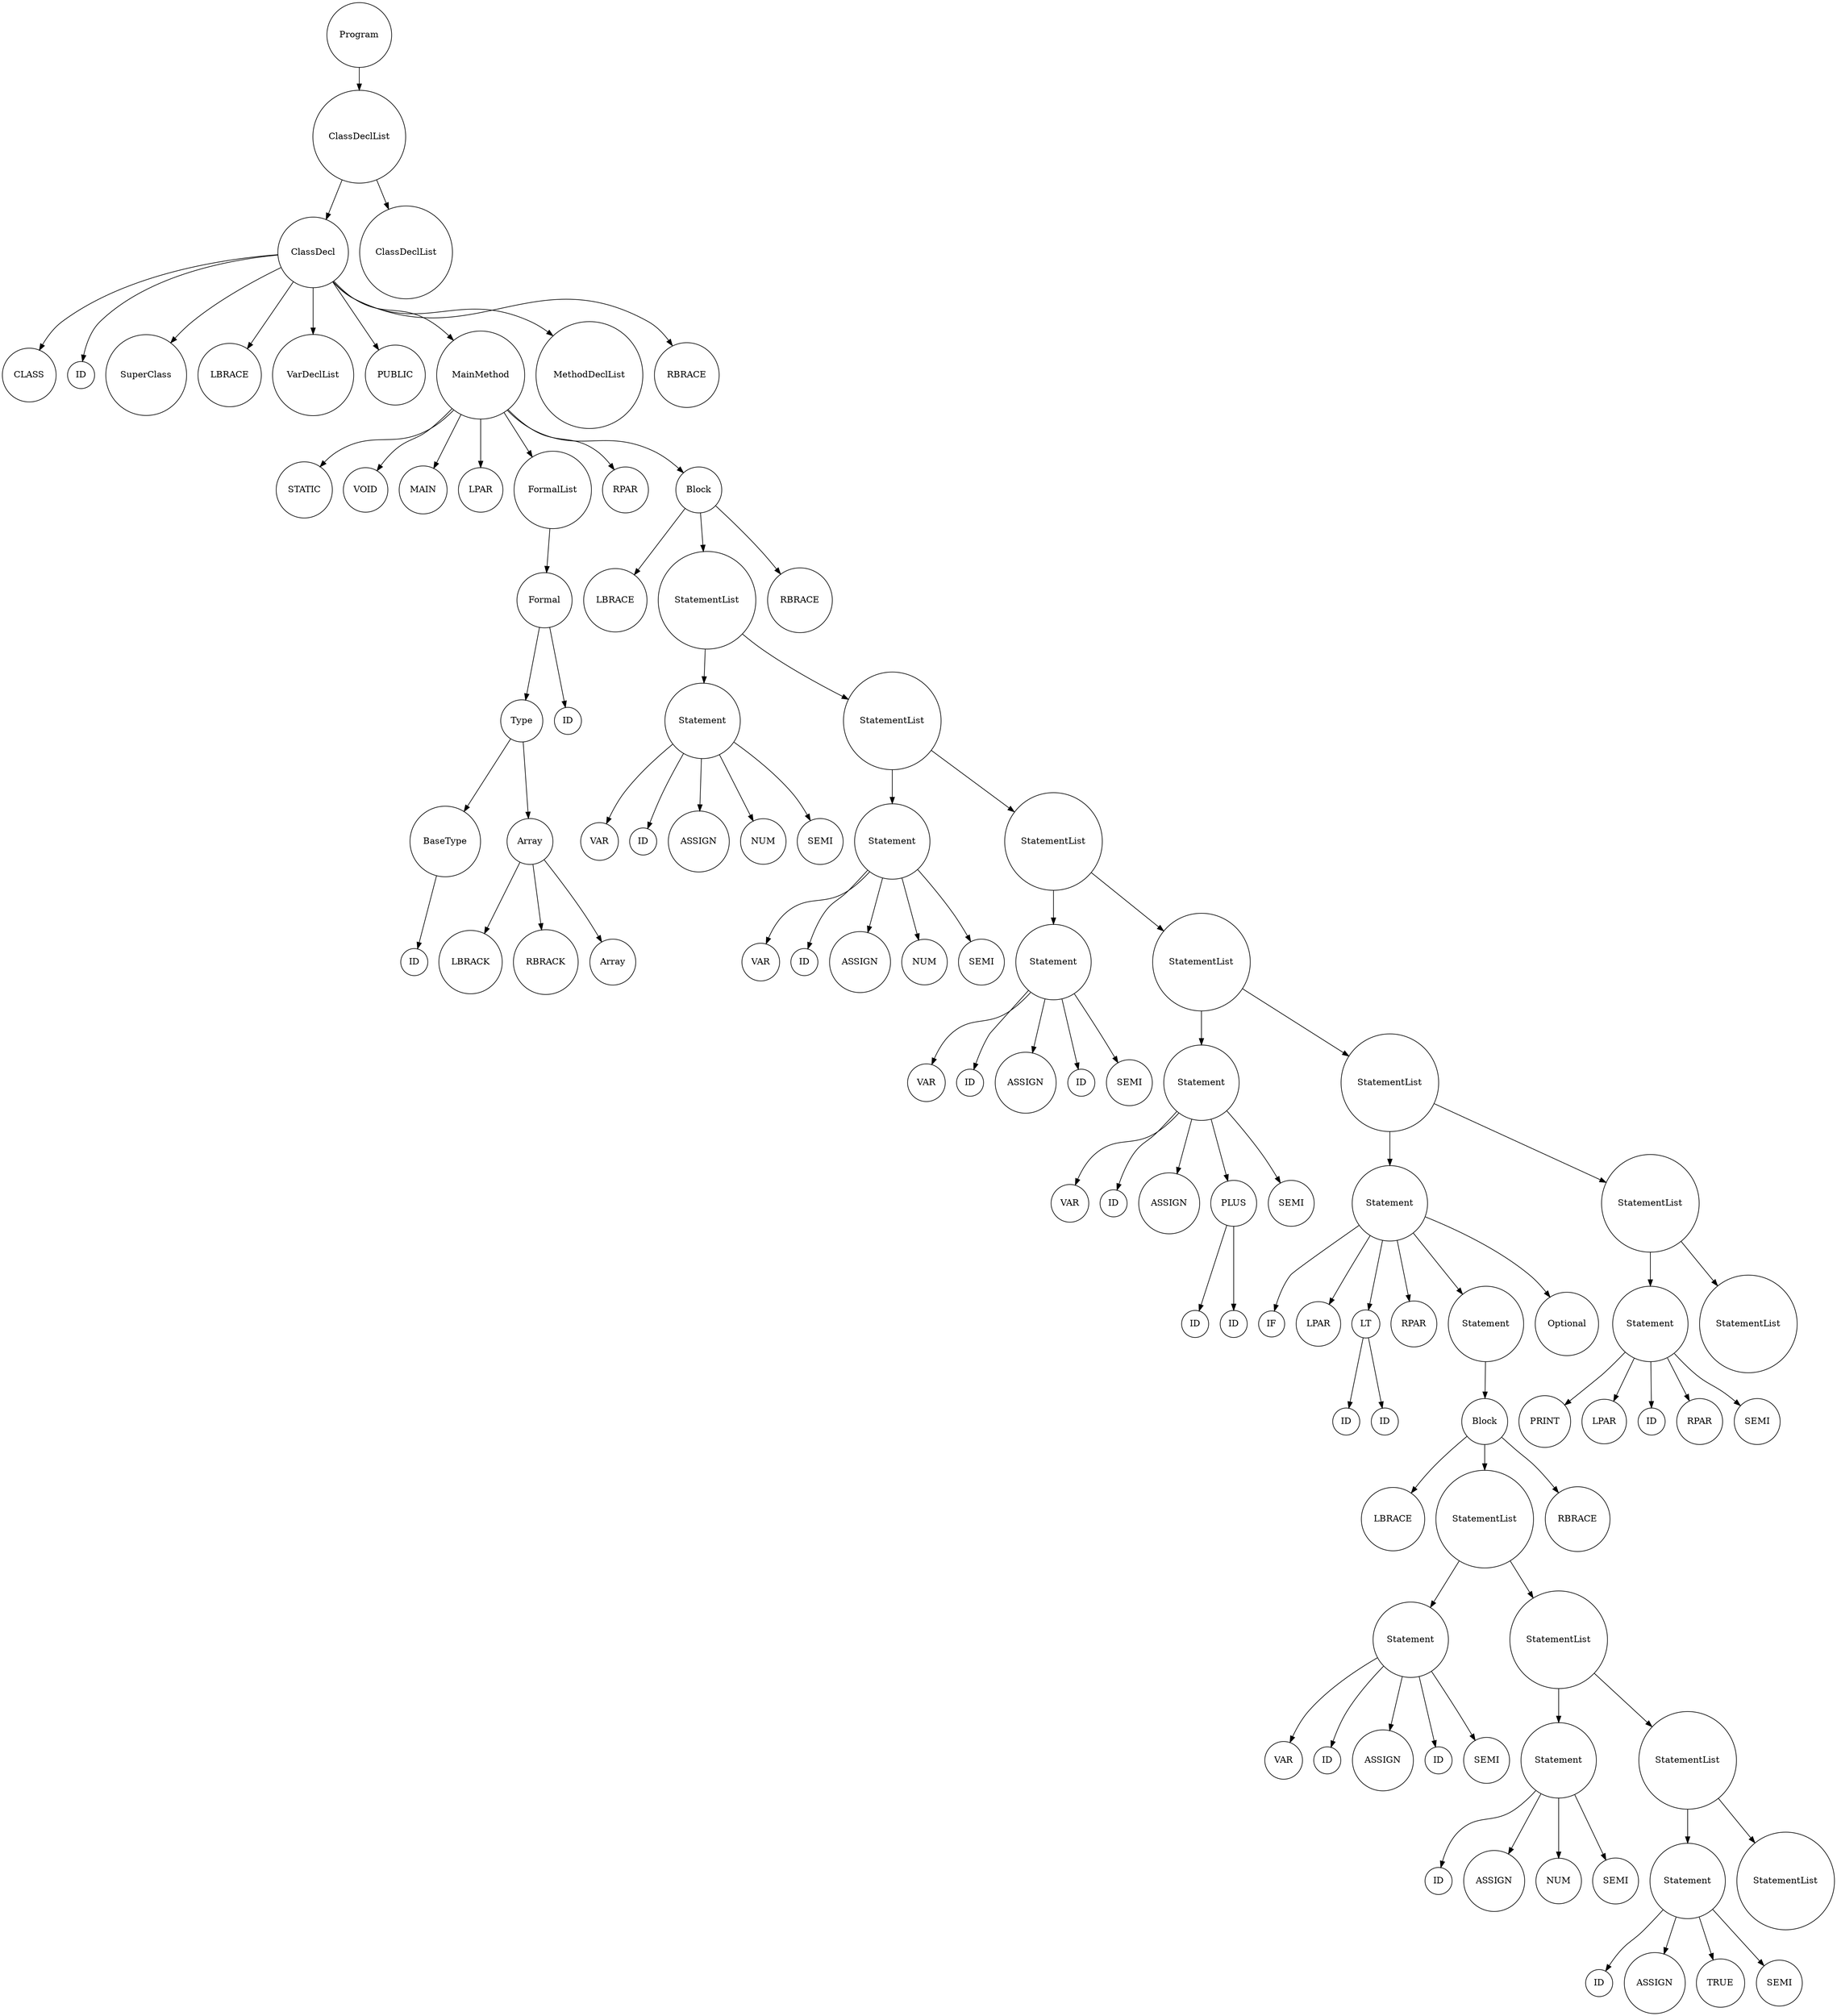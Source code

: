 digraph G {
            rankdir=TB; // Tree-like top-bottom orientation
            node [shape=circle];
              node0 [label="Program"];
  node0_0 [label="ClassDeclList"];
  node0 -> node0_0;
  node0_0_0 [label="ClassDecl"];
  node0_0 -> node0_0_0;
  node0_0_0_0 [label="CLASS"];
  node0_0_0 -> node0_0_0_0;
  node0_0_0_1 [label="ID"];
  node0_0_0 -> node0_0_0_1;
  node0_0_0_2 [label="SuperClass"];
  node0_0_0 -> node0_0_0_2;
  node0_0_0_3 [label="LBRACE"];
  node0_0_0 -> node0_0_0_3;
  node0_0_0_4 [label="VarDeclList"];
  node0_0_0 -> node0_0_0_4;
  node0_0_0_5 [label="PUBLIC"];
  node0_0_0 -> node0_0_0_5;
  node0_0_0_6 [label="MainMethod"];
  node0_0_0 -> node0_0_0_6;
  node0_0_0_6_0 [label="STATIC"];
  node0_0_0_6 -> node0_0_0_6_0;
  node0_0_0_6_1 [label="VOID"];
  node0_0_0_6 -> node0_0_0_6_1;
  node0_0_0_6_2 [label="MAIN"];
  node0_0_0_6 -> node0_0_0_6_2;
  node0_0_0_6_3 [label="LPAR"];
  node0_0_0_6 -> node0_0_0_6_3;
  node0_0_0_6_4 [label="FormalList"];
  node0_0_0_6 -> node0_0_0_6_4;
  node0_0_0_6_4_0 [label="Formal"];
  node0_0_0_6_4 -> node0_0_0_6_4_0;
  node0_0_0_6_4_0_0 [label="Type"];
  node0_0_0_6_4_0 -> node0_0_0_6_4_0_0;
  node0_0_0_6_4_0_0_0 [label="BaseType"];
  node0_0_0_6_4_0_0 -> node0_0_0_6_4_0_0_0;
  node0_0_0_6_4_0_0_0_0 [label="ID"];
  node0_0_0_6_4_0_0_0 -> node0_0_0_6_4_0_0_0_0;
  node0_0_0_6_4_0_0_1 [label="Array"];
  node0_0_0_6_4_0_0 -> node0_0_0_6_4_0_0_1;
  node0_0_0_6_4_0_0_1_0 [label="LBRACK"];
  node0_0_0_6_4_0_0_1 -> node0_0_0_6_4_0_0_1_0;
  node0_0_0_6_4_0_0_1_1 [label="RBRACK"];
  node0_0_0_6_4_0_0_1 -> node0_0_0_6_4_0_0_1_1;
  node0_0_0_6_4_0_0_1_2 [label="Array"];
  node0_0_0_6_4_0_0_1 -> node0_0_0_6_4_0_0_1_2;
  node0_0_0_6_4_0_1 [label="ID"];
  node0_0_0_6_4_0 -> node0_0_0_6_4_0_1;
  node0_0_0_6_5 [label="RPAR"];
  node0_0_0_6 -> node0_0_0_6_5;
  node0_0_0_6_6 [label="Block"];
  node0_0_0_6 -> node0_0_0_6_6;
  node0_0_0_6_6_0 [label="LBRACE"];
  node0_0_0_6_6 -> node0_0_0_6_6_0;
  node0_0_0_6_6_1 [label="StatementList"];
  node0_0_0_6_6 -> node0_0_0_6_6_1;
  node0_0_0_6_6_1_0 [label="Statement"];
  node0_0_0_6_6_1 -> node0_0_0_6_6_1_0;
  node0_0_0_6_6_1_0_0 [label="VAR"];
  node0_0_0_6_6_1_0 -> node0_0_0_6_6_1_0_0;
  node0_0_0_6_6_1_0_1 [label="ID"];
  node0_0_0_6_6_1_0 -> node0_0_0_6_6_1_0_1;
  node0_0_0_6_6_1_0_2 [label="ASSIGN"];
  node0_0_0_6_6_1_0 -> node0_0_0_6_6_1_0_2;
  node0_0_0_6_6_1_0_3 [label="NUM"];
  node0_0_0_6_6_1_0 -> node0_0_0_6_6_1_0_3;
  node0_0_0_6_6_1_0_4 [label="SEMI"];
  node0_0_0_6_6_1_0 -> node0_0_0_6_6_1_0_4;
  node0_0_0_6_6_1_1 [label="StatementList"];
  node0_0_0_6_6_1 -> node0_0_0_6_6_1_1;
  node0_0_0_6_6_1_1_0 [label="Statement"];
  node0_0_0_6_6_1_1 -> node0_0_0_6_6_1_1_0;
  node0_0_0_6_6_1_1_0_0 [label="VAR"];
  node0_0_0_6_6_1_1_0 -> node0_0_0_6_6_1_1_0_0;
  node0_0_0_6_6_1_1_0_1 [label="ID"];
  node0_0_0_6_6_1_1_0 -> node0_0_0_6_6_1_1_0_1;
  node0_0_0_6_6_1_1_0_2 [label="ASSIGN"];
  node0_0_0_6_6_1_1_0 -> node0_0_0_6_6_1_1_0_2;
  node0_0_0_6_6_1_1_0_3 [label="NUM"];
  node0_0_0_6_6_1_1_0 -> node0_0_0_6_6_1_1_0_3;
  node0_0_0_6_6_1_1_0_4 [label="SEMI"];
  node0_0_0_6_6_1_1_0 -> node0_0_0_6_6_1_1_0_4;
  node0_0_0_6_6_1_1_1 [label="StatementList"];
  node0_0_0_6_6_1_1 -> node0_0_0_6_6_1_1_1;
  node0_0_0_6_6_1_1_1_0 [label="Statement"];
  node0_0_0_6_6_1_1_1 -> node0_0_0_6_6_1_1_1_0;
  node0_0_0_6_6_1_1_1_0_0 [label="VAR"];
  node0_0_0_6_6_1_1_1_0 -> node0_0_0_6_6_1_1_1_0_0;
  node0_0_0_6_6_1_1_1_0_1 [label="ID"];
  node0_0_0_6_6_1_1_1_0 -> node0_0_0_6_6_1_1_1_0_1;
  node0_0_0_6_6_1_1_1_0_2 [label="ASSIGN"];
  node0_0_0_6_6_1_1_1_0 -> node0_0_0_6_6_1_1_1_0_2;
  node0_0_0_6_6_1_1_1_0_3 [label="ID"];
  node0_0_0_6_6_1_1_1_0 -> node0_0_0_6_6_1_1_1_0_3;
  node0_0_0_6_6_1_1_1_0_4 [label="SEMI"];
  node0_0_0_6_6_1_1_1_0 -> node0_0_0_6_6_1_1_1_0_4;
  node0_0_0_6_6_1_1_1_1 [label="StatementList"];
  node0_0_0_6_6_1_1_1 -> node0_0_0_6_6_1_1_1_1;
  node0_0_0_6_6_1_1_1_1_0 [label="Statement"];
  node0_0_0_6_6_1_1_1_1 -> node0_0_0_6_6_1_1_1_1_0;
  node0_0_0_6_6_1_1_1_1_0_0 [label="VAR"];
  node0_0_0_6_6_1_1_1_1_0 -> node0_0_0_6_6_1_1_1_1_0_0;
  node0_0_0_6_6_1_1_1_1_0_1 [label="ID"];
  node0_0_0_6_6_1_1_1_1_0 -> node0_0_0_6_6_1_1_1_1_0_1;
  node0_0_0_6_6_1_1_1_1_0_2 [label="ASSIGN"];
  node0_0_0_6_6_1_1_1_1_0 -> node0_0_0_6_6_1_1_1_1_0_2;
  node0_0_0_6_6_1_1_1_1_0_3 [label="PLUS"];
  node0_0_0_6_6_1_1_1_1_0 -> node0_0_0_6_6_1_1_1_1_0_3;
  node0_0_0_6_6_1_1_1_1_0_3_0 [label="ID"];
  node0_0_0_6_6_1_1_1_1_0_3 -> node0_0_0_6_6_1_1_1_1_0_3_0;
  node0_0_0_6_6_1_1_1_1_0_3_1 [label="ID"];
  node0_0_0_6_6_1_1_1_1_0_3 -> node0_0_0_6_6_1_1_1_1_0_3_1;
  node0_0_0_6_6_1_1_1_1_0_4 [label="SEMI"];
  node0_0_0_6_6_1_1_1_1_0 -> node0_0_0_6_6_1_1_1_1_0_4;
  node0_0_0_6_6_1_1_1_1_1 [label="StatementList"];
  node0_0_0_6_6_1_1_1_1 -> node0_0_0_6_6_1_1_1_1_1;
  node0_0_0_6_6_1_1_1_1_1_0 [label="Statement"];
  node0_0_0_6_6_1_1_1_1_1 -> node0_0_0_6_6_1_1_1_1_1_0;
  node0_0_0_6_6_1_1_1_1_1_0_0 [label="IF"];
  node0_0_0_6_6_1_1_1_1_1_0 -> node0_0_0_6_6_1_1_1_1_1_0_0;
  node0_0_0_6_6_1_1_1_1_1_0_1 [label="LPAR"];
  node0_0_0_6_6_1_1_1_1_1_0 -> node0_0_0_6_6_1_1_1_1_1_0_1;
  node0_0_0_6_6_1_1_1_1_1_0_2 [label="LT"];
  node0_0_0_6_6_1_1_1_1_1_0 -> node0_0_0_6_6_1_1_1_1_1_0_2;
  node0_0_0_6_6_1_1_1_1_1_0_2_0 [label="ID"];
  node0_0_0_6_6_1_1_1_1_1_0_2 -> node0_0_0_6_6_1_1_1_1_1_0_2_0;
  node0_0_0_6_6_1_1_1_1_1_0_2_1 [label="ID"];
  node0_0_0_6_6_1_1_1_1_1_0_2 -> node0_0_0_6_6_1_1_1_1_1_0_2_1;
  node0_0_0_6_6_1_1_1_1_1_0_3 [label="RPAR"];
  node0_0_0_6_6_1_1_1_1_1_0 -> node0_0_0_6_6_1_1_1_1_1_0_3;
  node0_0_0_6_6_1_1_1_1_1_0_4 [label="Statement"];
  node0_0_0_6_6_1_1_1_1_1_0 -> node0_0_0_6_6_1_1_1_1_1_0_4;
  node0_0_0_6_6_1_1_1_1_1_0_4_0 [label="Block"];
  node0_0_0_6_6_1_1_1_1_1_0_4 -> node0_0_0_6_6_1_1_1_1_1_0_4_0;
  node0_0_0_6_6_1_1_1_1_1_0_4_0_0 [label="LBRACE"];
  node0_0_0_6_6_1_1_1_1_1_0_4_0 -> node0_0_0_6_6_1_1_1_1_1_0_4_0_0;
  node0_0_0_6_6_1_1_1_1_1_0_4_0_1 [label="StatementList"];
  node0_0_0_6_6_1_1_1_1_1_0_4_0 -> node0_0_0_6_6_1_1_1_1_1_0_4_0_1;
  node0_0_0_6_6_1_1_1_1_1_0_4_0_1_0 [label="Statement"];
  node0_0_0_6_6_1_1_1_1_1_0_4_0_1 -> node0_0_0_6_6_1_1_1_1_1_0_4_0_1_0;
  node0_0_0_6_6_1_1_1_1_1_0_4_0_1_0_0 [label="VAR"];
  node0_0_0_6_6_1_1_1_1_1_0_4_0_1_0 -> node0_0_0_6_6_1_1_1_1_1_0_4_0_1_0_0;
  node0_0_0_6_6_1_1_1_1_1_0_4_0_1_0_1 [label="ID"];
  node0_0_0_6_6_1_1_1_1_1_0_4_0_1_0 -> node0_0_0_6_6_1_1_1_1_1_0_4_0_1_0_1;
  node0_0_0_6_6_1_1_1_1_1_0_4_0_1_0_2 [label="ASSIGN"];
  node0_0_0_6_6_1_1_1_1_1_0_4_0_1_0 -> node0_0_0_6_6_1_1_1_1_1_0_4_0_1_0_2;
  node0_0_0_6_6_1_1_1_1_1_0_4_0_1_0_3 [label="ID"];
  node0_0_0_6_6_1_1_1_1_1_0_4_0_1_0 -> node0_0_0_6_6_1_1_1_1_1_0_4_0_1_0_3;
  node0_0_0_6_6_1_1_1_1_1_0_4_0_1_0_4 [label="SEMI"];
  node0_0_0_6_6_1_1_1_1_1_0_4_0_1_0 -> node0_0_0_6_6_1_1_1_1_1_0_4_0_1_0_4;
  node0_0_0_6_6_1_1_1_1_1_0_4_0_1_1 [label="StatementList"];
  node0_0_0_6_6_1_1_1_1_1_0_4_0_1 -> node0_0_0_6_6_1_1_1_1_1_0_4_0_1_1;
  node0_0_0_6_6_1_1_1_1_1_0_4_0_1_1_0 [label="Statement"];
  node0_0_0_6_6_1_1_1_1_1_0_4_0_1_1 -> node0_0_0_6_6_1_1_1_1_1_0_4_0_1_1_0;
  node0_0_0_6_6_1_1_1_1_1_0_4_0_1_1_0_0 [label="ID"];
  node0_0_0_6_6_1_1_1_1_1_0_4_0_1_1_0 -> node0_0_0_6_6_1_1_1_1_1_0_4_0_1_1_0_0;
  node0_0_0_6_6_1_1_1_1_1_0_4_0_1_1_0_1 [label="ASSIGN"];
  node0_0_0_6_6_1_1_1_1_1_0_4_0_1_1_0 -> node0_0_0_6_6_1_1_1_1_1_0_4_0_1_1_0_1;
  node0_0_0_6_6_1_1_1_1_1_0_4_0_1_1_0_2 [label="NUM"];
  node0_0_0_6_6_1_1_1_1_1_0_4_0_1_1_0 -> node0_0_0_6_6_1_1_1_1_1_0_4_0_1_1_0_2;
  node0_0_0_6_6_1_1_1_1_1_0_4_0_1_1_0_3 [label="SEMI"];
  node0_0_0_6_6_1_1_1_1_1_0_4_0_1_1_0 -> node0_0_0_6_6_1_1_1_1_1_0_4_0_1_1_0_3;
  node0_0_0_6_6_1_1_1_1_1_0_4_0_1_1_1 [label="StatementList"];
  node0_0_0_6_6_1_1_1_1_1_0_4_0_1_1 -> node0_0_0_6_6_1_1_1_1_1_0_4_0_1_1_1;
  node0_0_0_6_6_1_1_1_1_1_0_4_0_1_1_1_0 [label="Statement"];
  node0_0_0_6_6_1_1_1_1_1_0_4_0_1_1_1 -> node0_0_0_6_6_1_1_1_1_1_0_4_0_1_1_1_0;
  node0_0_0_6_6_1_1_1_1_1_0_4_0_1_1_1_0_0 [label="ID"];
  node0_0_0_6_6_1_1_1_1_1_0_4_0_1_1_1_0 -> node0_0_0_6_6_1_1_1_1_1_0_4_0_1_1_1_0_0;
  node0_0_0_6_6_1_1_1_1_1_0_4_0_1_1_1_0_1 [label="ASSIGN"];
  node0_0_0_6_6_1_1_1_1_1_0_4_0_1_1_1_0 -> node0_0_0_6_6_1_1_1_1_1_0_4_0_1_1_1_0_1;
  node0_0_0_6_6_1_1_1_1_1_0_4_0_1_1_1_0_2 [label="TRUE"];
  node0_0_0_6_6_1_1_1_1_1_0_4_0_1_1_1_0 -> node0_0_0_6_6_1_1_1_1_1_0_4_0_1_1_1_0_2;
  node0_0_0_6_6_1_1_1_1_1_0_4_0_1_1_1_0_3 [label="SEMI"];
  node0_0_0_6_6_1_1_1_1_1_0_4_0_1_1_1_0 -> node0_0_0_6_6_1_1_1_1_1_0_4_0_1_1_1_0_3;
  node0_0_0_6_6_1_1_1_1_1_0_4_0_1_1_1_1 [label="StatementList"];
  node0_0_0_6_6_1_1_1_1_1_0_4_0_1_1_1 -> node0_0_0_6_6_1_1_1_1_1_0_4_0_1_1_1_1;
  node0_0_0_6_6_1_1_1_1_1_0_4_0_2 [label="RBRACE"];
  node0_0_0_6_6_1_1_1_1_1_0_4_0 -> node0_0_0_6_6_1_1_1_1_1_0_4_0_2;
  node0_0_0_6_6_1_1_1_1_1_0_5 [label="Optional"];
  node0_0_0_6_6_1_1_1_1_1_0 -> node0_0_0_6_6_1_1_1_1_1_0_5;
  node0_0_0_6_6_1_1_1_1_1_1 [label="StatementList"];
  node0_0_0_6_6_1_1_1_1_1 -> node0_0_0_6_6_1_1_1_1_1_1;
  node0_0_0_6_6_1_1_1_1_1_1_0 [label="Statement"];
  node0_0_0_6_6_1_1_1_1_1_1 -> node0_0_0_6_6_1_1_1_1_1_1_0;
  node0_0_0_6_6_1_1_1_1_1_1_0_0 [label="PRINT"];
  node0_0_0_6_6_1_1_1_1_1_1_0 -> node0_0_0_6_6_1_1_1_1_1_1_0_0;
  node0_0_0_6_6_1_1_1_1_1_1_0_1 [label="LPAR"];
  node0_0_0_6_6_1_1_1_1_1_1_0 -> node0_0_0_6_6_1_1_1_1_1_1_0_1;
  node0_0_0_6_6_1_1_1_1_1_1_0_2 [label="ID"];
  node0_0_0_6_6_1_1_1_1_1_1_0 -> node0_0_0_6_6_1_1_1_1_1_1_0_2;
  node0_0_0_6_6_1_1_1_1_1_1_0_3 [label="RPAR"];
  node0_0_0_6_6_1_1_1_1_1_1_0 -> node0_0_0_6_6_1_1_1_1_1_1_0_3;
  node0_0_0_6_6_1_1_1_1_1_1_0_4 [label="SEMI"];
  node0_0_0_6_6_1_1_1_1_1_1_0 -> node0_0_0_6_6_1_1_1_1_1_1_0_4;
  node0_0_0_6_6_1_1_1_1_1_1_1 [label="StatementList"];
  node0_0_0_6_6_1_1_1_1_1_1 -> node0_0_0_6_6_1_1_1_1_1_1_1;
  node0_0_0_6_6_2 [label="RBRACE"];
  node0_0_0_6_6 -> node0_0_0_6_6_2;
  node0_0_0_7 [label="MethodDeclList"];
  node0_0_0 -> node0_0_0_7;
  node0_0_0_8 [label="RBRACE"];
  node0_0_0 -> node0_0_0_8;
  node0_0_1 [label="ClassDeclList"];
  node0_0 -> node0_0_1;
        }